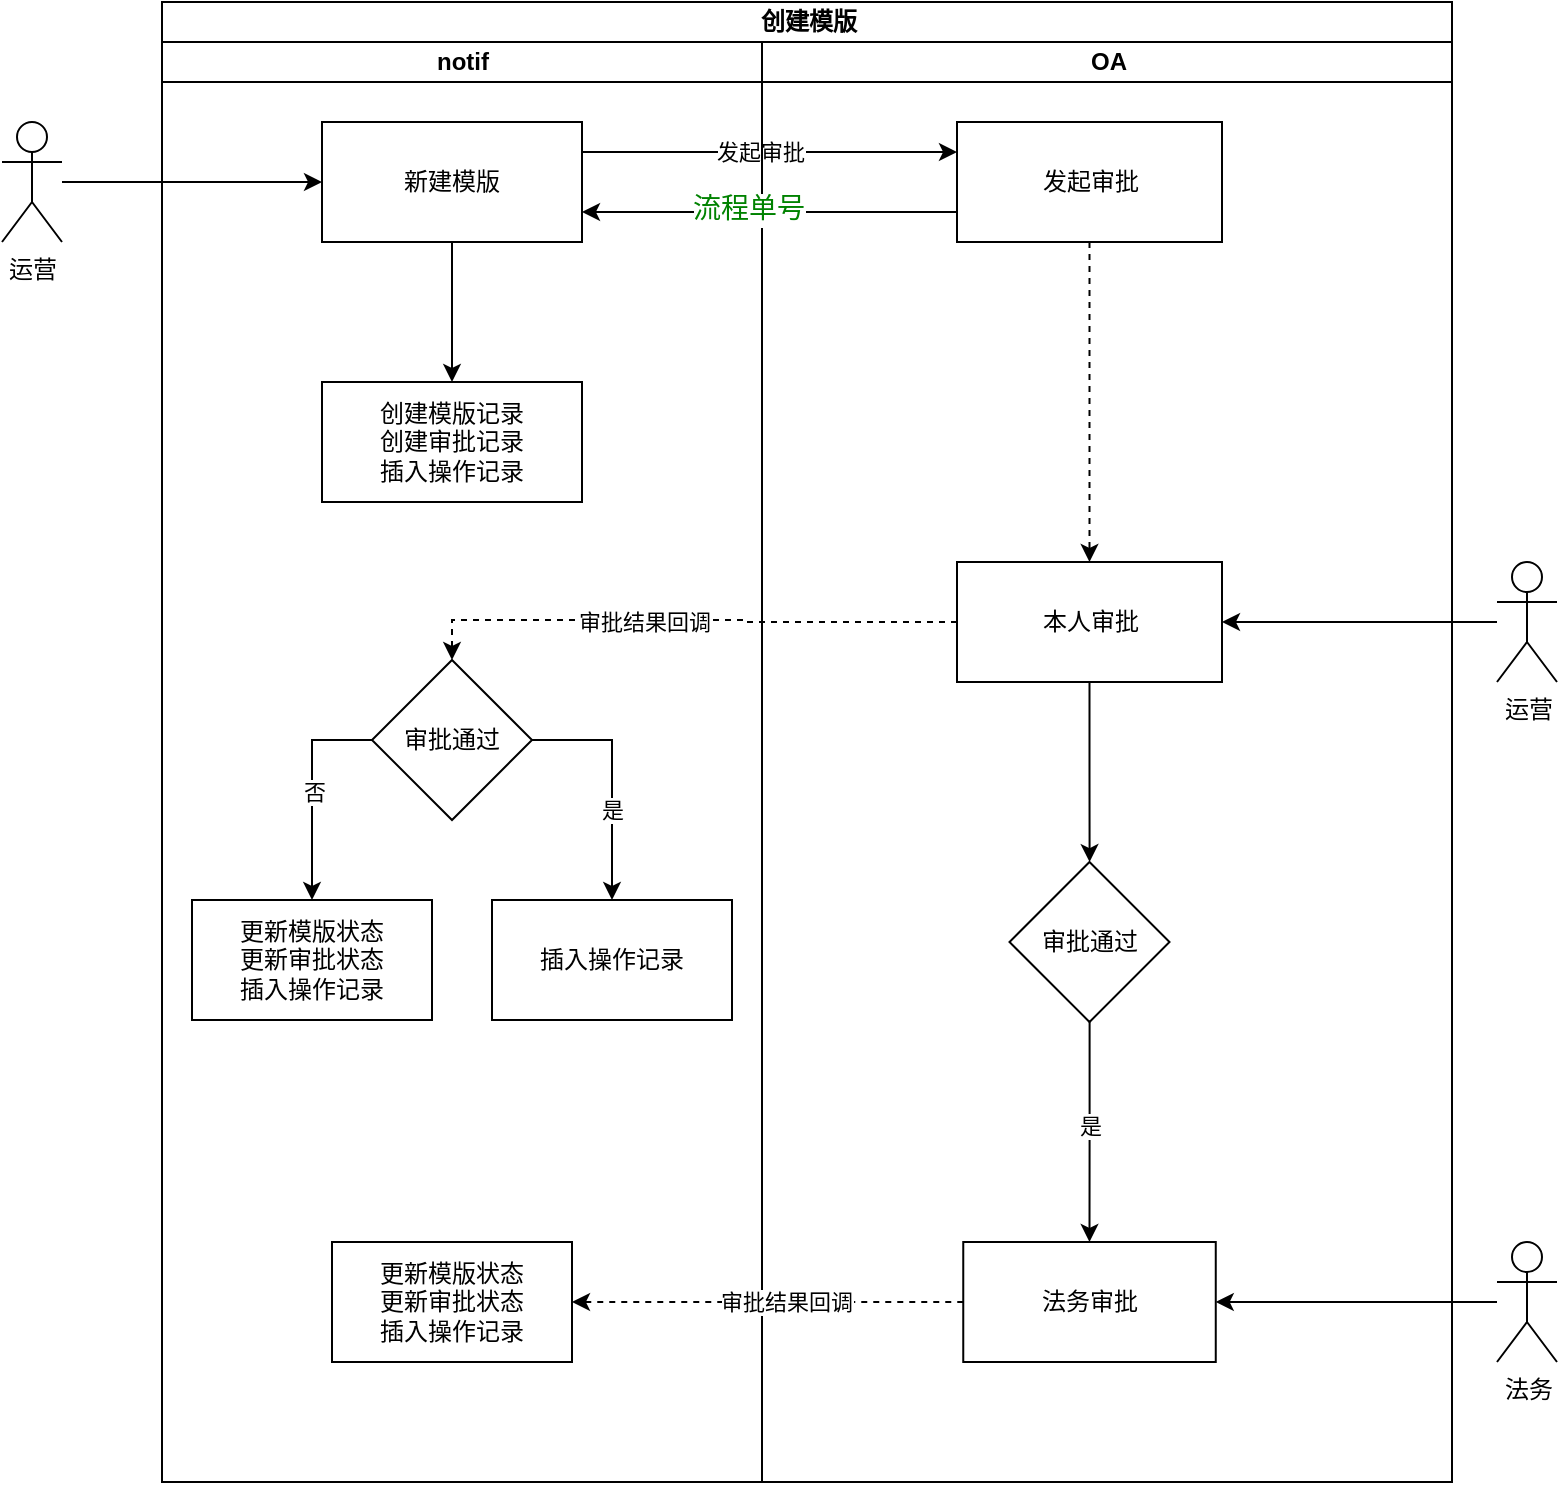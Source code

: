 <mxfile version="24.4.14" type="github">
  <diagram name="第 1 页" id="TAuhHNCcmVBmP9QnVMeC">
    <mxGraphModel dx="1434" dy="785" grid="1" gridSize="10" guides="1" tooltips="1" connect="1" arrows="1" fold="1" page="1" pageScale="1" pageWidth="827" pageHeight="1169" math="0" shadow="0">
      <root>
        <mxCell id="0" />
        <mxCell id="1" parent="0" />
        <mxCell id="Ruto41B1nrn4rX4wE9EQ-1" value="创建模版" style="swimlane;childLayout=stackLayout;resizeParent=1;resizeParentMax=0;startSize=20;html=1;" vertex="1" parent="1">
          <mxGeometry x="240" y="130" width="645" height="740" as="geometry" />
        </mxCell>
        <mxCell id="Ruto41B1nrn4rX4wE9EQ-2" value="notif" style="swimlane;startSize=20;html=1;" vertex="1" parent="Ruto41B1nrn4rX4wE9EQ-1">
          <mxGeometry y="20" width="300" height="720" as="geometry" />
        </mxCell>
        <mxCell id="Ruto41B1nrn4rX4wE9EQ-14" value="" style="edgeStyle=orthogonalEdgeStyle;rounded=0;orthogonalLoop=1;jettySize=auto;html=1;" edge="1" parent="Ruto41B1nrn4rX4wE9EQ-2" source="Ruto41B1nrn4rX4wE9EQ-7" target="Ruto41B1nrn4rX4wE9EQ-13">
          <mxGeometry relative="1" as="geometry" />
        </mxCell>
        <mxCell id="Ruto41B1nrn4rX4wE9EQ-7" value="新建模版" style="rounded=0;whiteSpace=wrap;html=1;" vertex="1" parent="Ruto41B1nrn4rX4wE9EQ-2">
          <mxGeometry x="80" y="40" width="130" height="60" as="geometry" />
        </mxCell>
        <mxCell id="Ruto41B1nrn4rX4wE9EQ-13" value="&lt;div&gt;创建模版记录&lt;br&gt;&lt;/div&gt;创建审批记录&lt;div&gt;插入操作记录&lt;/div&gt;" style="rounded=0;whiteSpace=wrap;html=1;" vertex="1" parent="Ruto41B1nrn4rX4wE9EQ-2">
          <mxGeometry x="80" y="170" width="130" height="60" as="geometry" />
        </mxCell>
        <mxCell id="Ruto41B1nrn4rX4wE9EQ-29" value="&lt;div&gt;&lt;span style=&quot;background-color: initial;&quot;&gt;插入操作记录&lt;/span&gt;&lt;br&gt;&lt;/div&gt;" style="whiteSpace=wrap;html=1;rounded=0;" vertex="1" parent="Ruto41B1nrn4rX4wE9EQ-2">
          <mxGeometry x="165" y="429" width="120" height="60" as="geometry" />
        </mxCell>
        <mxCell id="Ruto41B1nrn4rX4wE9EQ-48" style="edgeStyle=orthogonalEdgeStyle;rounded=0;orthogonalLoop=1;jettySize=auto;html=1;entryX=0.5;entryY=0;entryDx=0;entryDy=0;" edge="1" parent="Ruto41B1nrn4rX4wE9EQ-2" source="Ruto41B1nrn4rX4wE9EQ-45" target="Ruto41B1nrn4rX4wE9EQ-29">
          <mxGeometry relative="1" as="geometry">
            <Array as="points">
              <mxPoint x="225" y="349" />
            </Array>
          </mxGeometry>
        </mxCell>
        <mxCell id="Ruto41B1nrn4rX4wE9EQ-49" value="是" style="edgeLabel;html=1;align=center;verticalAlign=middle;resizable=0;points=[];" vertex="1" connectable="0" parent="Ruto41B1nrn4rX4wE9EQ-48">
          <mxGeometry x="0.015" y="1" relative="1" as="geometry">
            <mxPoint x="-1" y="14" as="offset" />
          </mxGeometry>
        </mxCell>
        <mxCell id="Ruto41B1nrn4rX4wE9EQ-51" style="edgeStyle=orthogonalEdgeStyle;rounded=0;orthogonalLoop=1;jettySize=auto;html=1;exitX=0;exitY=0.5;exitDx=0;exitDy=0;entryX=0.5;entryY=0;entryDx=0;entryDy=0;" edge="1" parent="Ruto41B1nrn4rX4wE9EQ-2" source="Ruto41B1nrn4rX4wE9EQ-45" target="Ruto41B1nrn4rX4wE9EQ-50">
          <mxGeometry relative="1" as="geometry" />
        </mxCell>
        <mxCell id="Ruto41B1nrn4rX4wE9EQ-52" value="否" style="edgeLabel;html=1;align=center;verticalAlign=middle;resizable=0;points=[];" vertex="1" connectable="0" parent="Ruto41B1nrn4rX4wE9EQ-51">
          <mxGeometry x="0.02" y="1" relative="1" as="geometry">
            <mxPoint as="offset" />
          </mxGeometry>
        </mxCell>
        <mxCell id="Ruto41B1nrn4rX4wE9EQ-45" value="审批通过" style="rhombus;whiteSpace=wrap;html=1;rounded=0;" vertex="1" parent="Ruto41B1nrn4rX4wE9EQ-2">
          <mxGeometry x="105" y="309" width="80" height="80" as="geometry" />
        </mxCell>
        <mxCell id="Ruto41B1nrn4rX4wE9EQ-50" value="更新模版状态&lt;div&gt;更新审批状态&lt;/div&gt;&lt;div&gt;插入操作记录&lt;/div&gt;" style="whiteSpace=wrap;html=1;rounded=0;" vertex="1" parent="Ruto41B1nrn4rX4wE9EQ-2">
          <mxGeometry x="15" y="429" width="120" height="60" as="geometry" />
        </mxCell>
        <mxCell id="Ruto41B1nrn4rX4wE9EQ-59" value="更新模版状态&lt;div&gt;更新审批状态&lt;/div&gt;&lt;div&gt;插入操作记录&lt;/div&gt;" style="whiteSpace=wrap;html=1;rounded=0;" vertex="1" parent="Ruto41B1nrn4rX4wE9EQ-2">
          <mxGeometry x="85" y="600" width="120" height="60" as="geometry" />
        </mxCell>
        <mxCell id="Ruto41B1nrn4rX4wE9EQ-16" value="" style="edgeStyle=orthogonalEdgeStyle;rounded=0;orthogonalLoop=1;jettySize=auto;html=1;exitX=1;exitY=0.25;exitDx=0;exitDy=0;entryX=0;entryY=0.25;entryDx=0;entryDy=0;" edge="1" parent="Ruto41B1nrn4rX4wE9EQ-1" source="Ruto41B1nrn4rX4wE9EQ-7" target="Ruto41B1nrn4rX4wE9EQ-15">
          <mxGeometry relative="1" as="geometry" />
        </mxCell>
        <mxCell id="Ruto41B1nrn4rX4wE9EQ-32" value="发起审批" style="edgeLabel;html=1;align=center;verticalAlign=middle;resizable=0;points=[];" vertex="1" connectable="0" parent="Ruto41B1nrn4rX4wE9EQ-16">
          <mxGeometry x="-0.058" y="1" relative="1" as="geometry">
            <mxPoint y="1" as="offset" />
          </mxGeometry>
        </mxCell>
        <mxCell id="Ruto41B1nrn4rX4wE9EQ-3" value="OA" style="swimlane;startSize=20;html=1;" vertex="1" parent="Ruto41B1nrn4rX4wE9EQ-1">
          <mxGeometry x="300" y="20" width="345" height="720" as="geometry" />
        </mxCell>
        <mxCell id="Ruto41B1nrn4rX4wE9EQ-18" value="" style="edgeStyle=orthogonalEdgeStyle;rounded=0;orthogonalLoop=1;jettySize=auto;html=1;dashed=1;" edge="1" parent="Ruto41B1nrn4rX4wE9EQ-3" source="Ruto41B1nrn4rX4wE9EQ-15" target="Ruto41B1nrn4rX4wE9EQ-17">
          <mxGeometry relative="1" as="geometry" />
        </mxCell>
        <mxCell id="Ruto41B1nrn4rX4wE9EQ-15" value="发起审批" style="rounded=0;whiteSpace=wrap;html=1;" vertex="1" parent="Ruto41B1nrn4rX4wE9EQ-3">
          <mxGeometry x="97.5" y="40" width="132.5" height="60" as="geometry" />
        </mxCell>
        <mxCell id="Ruto41B1nrn4rX4wE9EQ-28" value="" style="edgeStyle=orthogonalEdgeStyle;rounded=0;orthogonalLoop=1;jettySize=auto;html=1;" edge="1" parent="Ruto41B1nrn4rX4wE9EQ-3" source="Ruto41B1nrn4rX4wE9EQ-17" target="Ruto41B1nrn4rX4wE9EQ-27">
          <mxGeometry relative="1" as="geometry" />
        </mxCell>
        <mxCell id="Ruto41B1nrn4rX4wE9EQ-17" value="本人审批" style="rounded=0;whiteSpace=wrap;html=1;" vertex="1" parent="Ruto41B1nrn4rX4wE9EQ-3">
          <mxGeometry x="97.5" y="260" width="132.5" height="60" as="geometry" />
        </mxCell>
        <mxCell id="Ruto41B1nrn4rX4wE9EQ-27" value="审批通过" style="rhombus;whiteSpace=wrap;html=1;rounded=0;" vertex="1" parent="Ruto41B1nrn4rX4wE9EQ-3">
          <mxGeometry x="123.75" y="410" width="80" height="80" as="geometry" />
        </mxCell>
        <mxCell id="Ruto41B1nrn4rX4wE9EQ-21" value="法务审批" style="rounded=0;whiteSpace=wrap;html=1;" vertex="1" parent="Ruto41B1nrn4rX4wE9EQ-3">
          <mxGeometry x="100.63" y="600" width="126.25" height="60" as="geometry" />
        </mxCell>
        <mxCell id="Ruto41B1nrn4rX4wE9EQ-35" style="edgeStyle=orthogonalEdgeStyle;rounded=0;orthogonalLoop=1;jettySize=auto;html=1;" edge="1" parent="Ruto41B1nrn4rX4wE9EQ-3" source="Ruto41B1nrn4rX4wE9EQ-27" target="Ruto41B1nrn4rX4wE9EQ-21">
          <mxGeometry relative="1" as="geometry" />
        </mxCell>
        <mxCell id="Ruto41B1nrn4rX4wE9EQ-41" value="是" style="edgeLabel;html=1;align=center;verticalAlign=middle;resizable=0;points=[];" vertex="1" connectable="0" parent="Ruto41B1nrn4rX4wE9EQ-35">
          <mxGeometry x="-0.143" y="3" relative="1" as="geometry">
            <mxPoint x="-3" y="5" as="offset" />
          </mxGeometry>
        </mxCell>
        <mxCell id="Ruto41B1nrn4rX4wE9EQ-31" style="edgeStyle=orthogonalEdgeStyle;rounded=0;orthogonalLoop=1;jettySize=auto;html=1;entryX=1;entryY=0.75;entryDx=0;entryDy=0;exitX=0;exitY=0.75;exitDx=0;exitDy=0;" edge="1" parent="Ruto41B1nrn4rX4wE9EQ-1" source="Ruto41B1nrn4rX4wE9EQ-15" target="Ruto41B1nrn4rX4wE9EQ-7">
          <mxGeometry relative="1" as="geometry" />
        </mxCell>
        <mxCell id="Ruto41B1nrn4rX4wE9EQ-33" value="&lt;span style=&quot;color: rgb(0, 130, 0); font-family: Consolas, &amp;quot;Bitstream Vera Sans Mono&amp;quot;, &amp;quot;Courier New&amp;quot;, Courier, monospace; font-size: 14px; text-align: left;&quot;&gt;流程单号&lt;/span&gt;" style="edgeLabel;html=1;align=center;verticalAlign=middle;resizable=0;points=[];" vertex="1" connectable="0" parent="Ruto41B1nrn4rX4wE9EQ-31">
          <mxGeometry x="0.123" y="-1" relative="1" as="geometry">
            <mxPoint x="1" as="offset" />
          </mxGeometry>
        </mxCell>
        <mxCell id="Ruto41B1nrn4rX4wE9EQ-42" style="edgeStyle=orthogonalEdgeStyle;rounded=0;orthogonalLoop=1;jettySize=auto;html=1;exitX=0;exitY=0.5;exitDx=0;exitDy=0;entryX=0.5;entryY=0;entryDx=0;entryDy=0;dashed=1;" edge="1" parent="Ruto41B1nrn4rX4wE9EQ-1" source="Ruto41B1nrn4rX4wE9EQ-17" target="Ruto41B1nrn4rX4wE9EQ-45">
          <mxGeometry relative="1" as="geometry">
            <mxPoint x="180" y="240" as="targetPoint" />
          </mxGeometry>
        </mxCell>
        <mxCell id="Ruto41B1nrn4rX4wE9EQ-43" value="审批结果回调" style="edgeLabel;html=1;align=center;verticalAlign=middle;resizable=0;points=[];" vertex="1" connectable="0" parent="Ruto41B1nrn4rX4wE9EQ-42">
          <mxGeometry x="0.159" y="1" relative="1" as="geometry">
            <mxPoint x="1" as="offset" />
          </mxGeometry>
        </mxCell>
        <mxCell id="Ruto41B1nrn4rX4wE9EQ-60" style="edgeStyle=orthogonalEdgeStyle;rounded=0;orthogonalLoop=1;jettySize=auto;html=1;entryX=1;entryY=0.5;entryDx=0;entryDy=0;dashed=1;" edge="1" parent="Ruto41B1nrn4rX4wE9EQ-1" source="Ruto41B1nrn4rX4wE9EQ-21" target="Ruto41B1nrn4rX4wE9EQ-59">
          <mxGeometry relative="1" as="geometry">
            <mxPoint x="135" y="700" as="targetPoint" />
          </mxGeometry>
        </mxCell>
        <mxCell id="Ruto41B1nrn4rX4wE9EQ-61" value="审批结果回调" style="edgeLabel;html=1;align=center;verticalAlign=middle;resizable=0;points=[];" vertex="1" connectable="0" parent="Ruto41B1nrn4rX4wE9EQ-60">
          <mxGeometry x="-0.082" relative="1" as="geometry">
            <mxPoint x="1" as="offset" />
          </mxGeometry>
        </mxCell>
        <mxCell id="Ruto41B1nrn4rX4wE9EQ-6" style="edgeStyle=orthogonalEdgeStyle;rounded=0;orthogonalLoop=1;jettySize=auto;html=1;entryX=0;entryY=0.5;entryDx=0;entryDy=0;" edge="1" parent="1" source="Ruto41B1nrn4rX4wE9EQ-5" target="Ruto41B1nrn4rX4wE9EQ-7">
          <mxGeometry relative="1" as="geometry">
            <mxPoint x="270" y="210" as="targetPoint" />
          </mxGeometry>
        </mxCell>
        <mxCell id="Ruto41B1nrn4rX4wE9EQ-5" value="运营" style="shape=umlActor;verticalLabelPosition=bottom;verticalAlign=top;html=1;outlineConnect=0;" vertex="1" parent="1">
          <mxGeometry x="160" y="190" width="30" height="60" as="geometry" />
        </mxCell>
        <mxCell id="Ruto41B1nrn4rX4wE9EQ-20" style="edgeStyle=orthogonalEdgeStyle;rounded=0;orthogonalLoop=1;jettySize=auto;html=1;entryX=1;entryY=0.5;entryDx=0;entryDy=0;" edge="1" parent="1" source="Ruto41B1nrn4rX4wE9EQ-19" target="Ruto41B1nrn4rX4wE9EQ-17">
          <mxGeometry relative="1" as="geometry" />
        </mxCell>
        <mxCell id="Ruto41B1nrn4rX4wE9EQ-19" value="运营" style="shape=umlActor;verticalLabelPosition=bottom;verticalAlign=top;html=1;outlineConnect=0;" vertex="1" parent="1">
          <mxGeometry x="907.5" y="410" width="30" height="60" as="geometry" />
        </mxCell>
        <mxCell id="Ruto41B1nrn4rX4wE9EQ-24" style="edgeStyle=orthogonalEdgeStyle;rounded=0;orthogonalLoop=1;jettySize=auto;html=1;entryX=1;entryY=0.5;entryDx=0;entryDy=0;" edge="1" parent="1" source="Ruto41B1nrn4rX4wE9EQ-23" target="Ruto41B1nrn4rX4wE9EQ-21">
          <mxGeometry relative="1" as="geometry" />
        </mxCell>
        <mxCell id="Ruto41B1nrn4rX4wE9EQ-23" value="法务" style="shape=umlActor;verticalLabelPosition=bottom;verticalAlign=top;html=1;outlineConnect=0;" vertex="1" parent="1">
          <mxGeometry x="907.5" y="750" width="30" height="60" as="geometry" />
        </mxCell>
      </root>
    </mxGraphModel>
  </diagram>
</mxfile>
